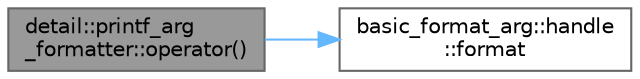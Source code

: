 digraph "detail::printf_arg_formatter::operator()"
{
 // LATEX_PDF_SIZE
  bgcolor="transparent";
  edge [fontname=Helvetica,fontsize=10,labelfontname=Helvetica,labelfontsize=10];
  node [fontname=Helvetica,fontsize=10,shape=box,height=0.2,width=0.4];
  rankdir="LR";
  Node1 [id="Node000001",label="detail::printf_arg\l_formatter::operator()",height=0.2,width=0.4,color="gray40", fillcolor="grey60", style="filled", fontcolor="black",tooltip=" "];
  Node1 -> Node2 [id="edge2_Node000001_Node000002",color="steelblue1",style="solid",tooltip=" "];
  Node2 [id="Node000002",label="basic_format_arg::handle\l::format",height=0.2,width=0.4,color="grey40", fillcolor="white", style="filled",URL="$classbasic__format__arg_1_1handle.html#ac34e5b43aa54332f059139bebef831d6",tooltip=" "];
}

